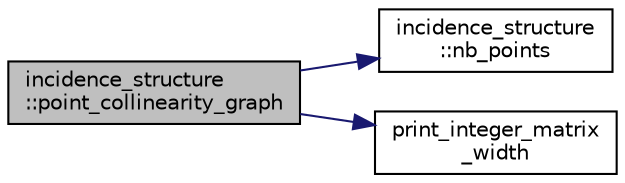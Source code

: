 digraph "incidence_structure::point_collinearity_graph"
{
  edge [fontname="Helvetica",fontsize="10",labelfontname="Helvetica",labelfontsize="10"];
  node [fontname="Helvetica",fontsize="10",shape=record];
  rankdir="LR";
  Node5367 [label="incidence_structure\l::point_collinearity_graph",height=0.2,width=0.4,color="black", fillcolor="grey75", style="filled", fontcolor="black"];
  Node5367 -> Node5368 [color="midnightblue",fontsize="10",style="solid",fontname="Helvetica"];
  Node5368 [label="incidence_structure\l::nb_points",height=0.2,width=0.4,color="black", fillcolor="white", style="filled",URL="$da/d8a/classincidence__structure.html#aff5f6bfdc7470e73082ee6faacf0af64"];
  Node5367 -> Node5369 [color="midnightblue",fontsize="10",style="solid",fontname="Helvetica"];
  Node5369 [label="print_integer_matrix\l_width",height=0.2,width=0.4,color="black", fillcolor="white", style="filled",URL="$d5/db4/io__and__os_8h.html#aa78f3e73fc2179251bd15adbcc31573f"];
}
